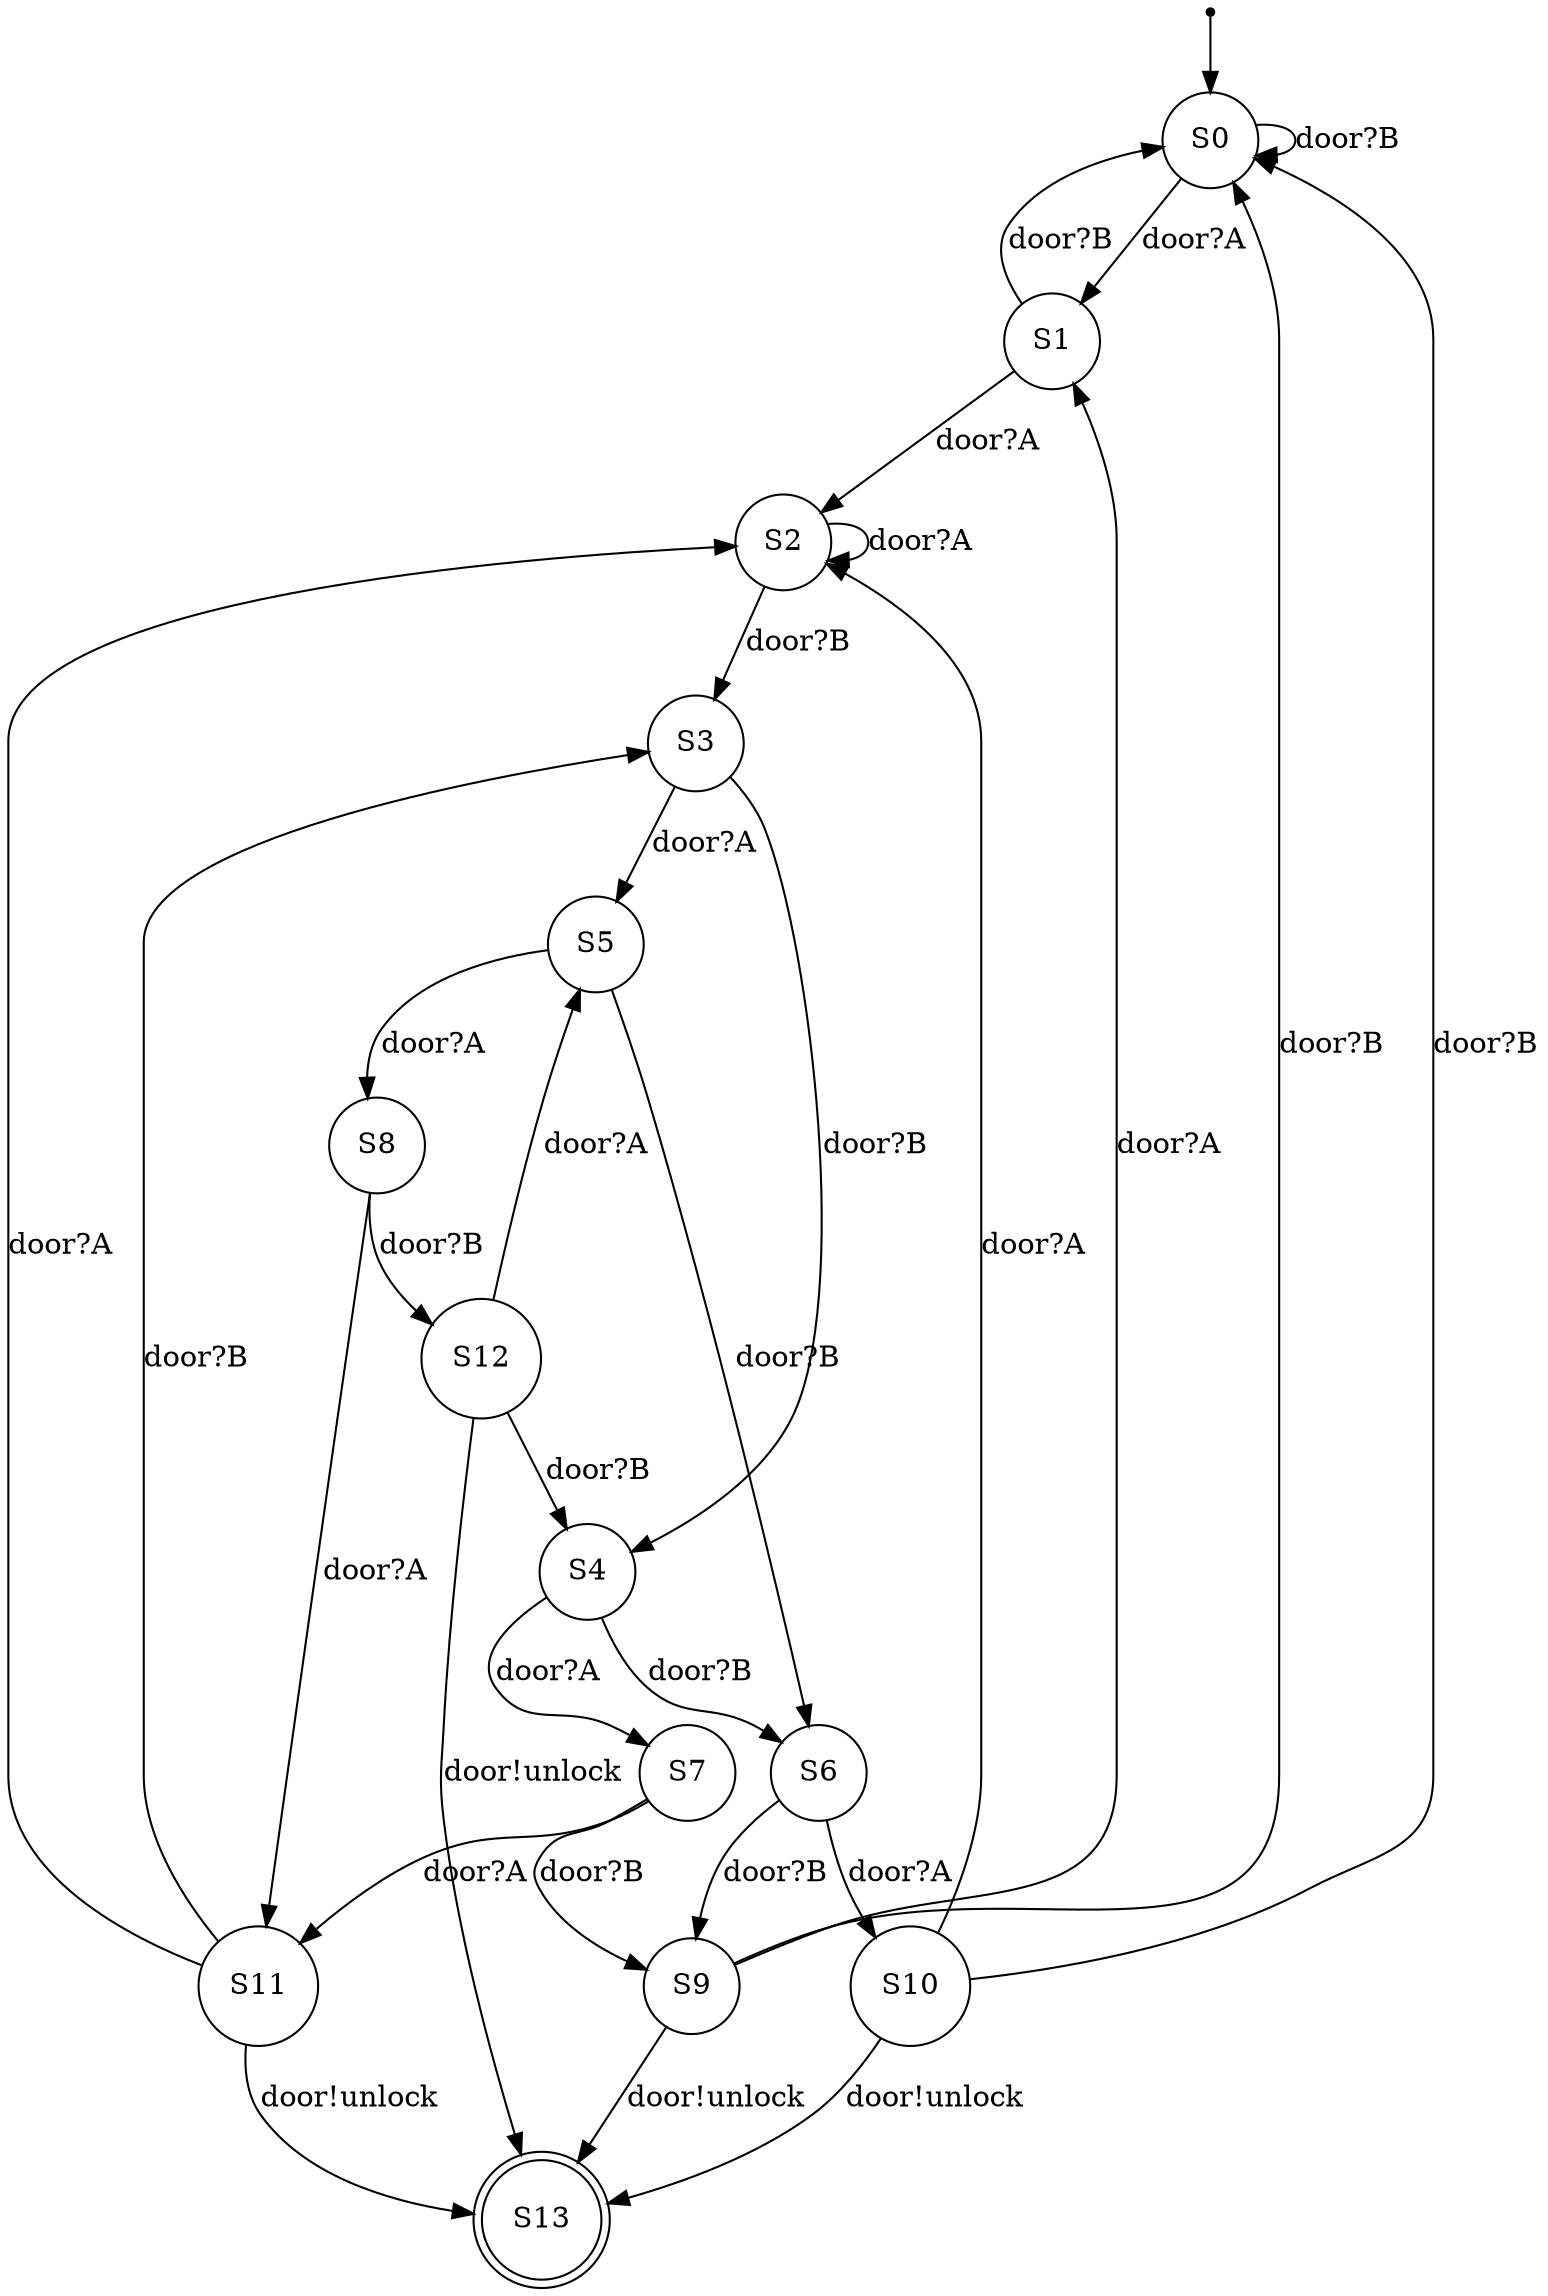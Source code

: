 digraph G {
compound=true;
	S0 [shape=circle,label="S0"];
	I0 [shape=point];
	S1 [shape=circle,label="S1"];
	S2 [shape=circle,label="S2"];
	S3 [shape=circle,label="S3"];
	S4 [shape=circle,label="S4"];
	S5 [shape=circle,label="S5"];
	S6 [shape=circle,label="S6"];
	S7 [shape=circle,label="S7"];
	S8 [shape=circle,label="S8"];
	S9 [shape=circle,label="S9"];
	S10 [shape=circle,label="S10"];
	S11 [shape=circle,label="S11"];
	S12 [shape=circle,label="S12"];
	S13 [shape=doublecircle,label="S13"];
	I0->S0;
	S0->S0 [label="door?B"];
	S0->S1 [label="door?A"];
	S1->S2 [label="door?A"];
	S1->S0 [label="door?B"];
	S2->S3 [label="door?B"];
	S2->S2 [label="door?A"];
	S3->S5 [label="door?A"];
	S3->S4 [label="door?B"];
	S4->S6 [label="door?B"];
	S4->S7 [label="door?A"];
	S5->S8 [label="door?A"];
	S5->S6 [label="door?B"];
	S6->S10 [label="door?A"];
	S6->S9 [label="door?B"];
	S7->S9 [label="door?B"];
	S7->S11 [label="door?A"];
	S8->S12 [label="door?B"];
	S8->S11 [label="door?A"];
	S9->S1 [label="door?A"];
	S9->S13 [label="door!unlock"];
	S9->S0 [label="door?B"];
	S10->S13 [label="door!unlock"];
	S10->S2 [label="door?A"];
	S10->S0 [label="door?B"];
	S11->S2 [label="door?A"];
	S11->S3 [label="door?B"];
	S11->S13 [label="door!unlock"];
	S12->S5 [label="door?A"];
	S12->S4 [label="door?B"];
	S12->S13 [label="door!unlock"];
}